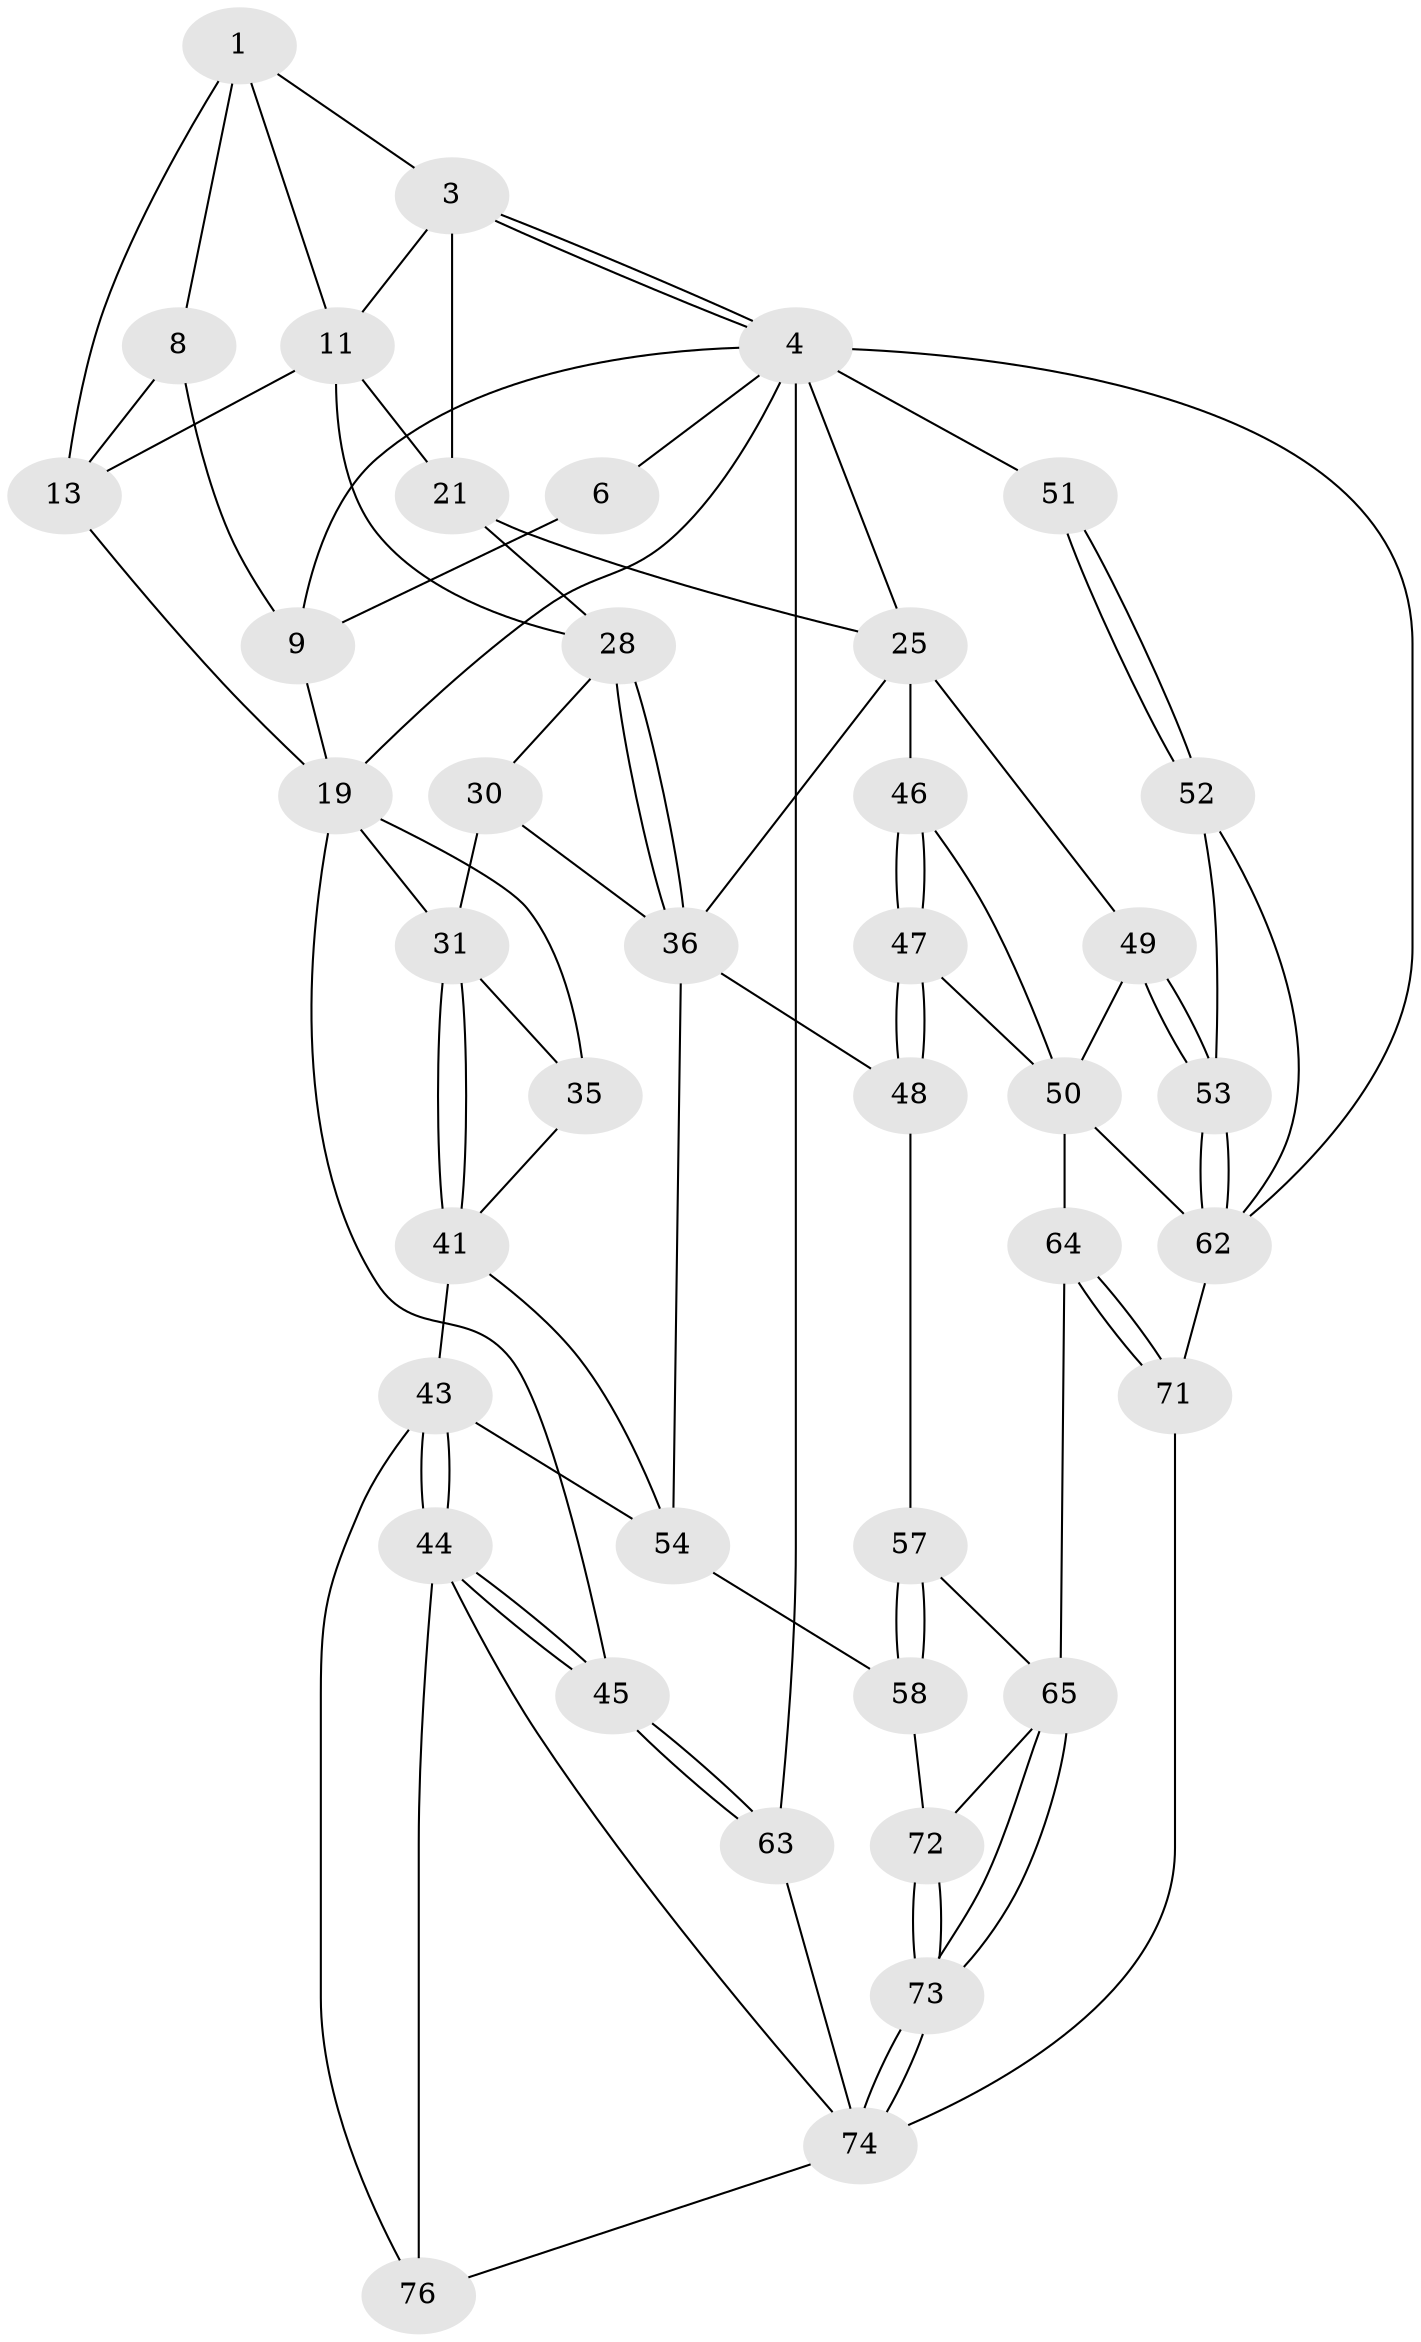 // original degree distribution, {3: 0.025, 4: 0.2375, 5: 0.525, 6: 0.2125}
// Generated by graph-tools (version 1.1) at 2025/21/03/04/25 18:21:07]
// undirected, 40 vertices, 91 edges
graph export_dot {
graph [start="1"]
  node [color=gray90,style=filled];
  1 [pos="+0.28736605956542277+0",super="+7+2"];
  3 [pos="+0.7410274780091267+0",super="+14"];
  4 [pos="+1+0",super="+56+24+5"];
  6 [pos="+0.09879753305779157+0"];
  8 [pos="+0.12226015269957134+0.10386149906902621"];
  9 [pos="+0.08914258266902186+0.09987761714384465",super="+18+10"];
  11 [pos="+0.437312850738451+0.1289635040776435",super="+12"];
  13 [pos="+0.3290866460899016+0.20631697875209962",super="+15"];
  19 [pos="+0.2866013291094407+0.2694790771683",super="+20"];
  21 [pos="+0.6042004046490486+0.11896091924042217",super="+26+22"];
  25 [pos="+0.9618500623693452+0.3213830556303906",super="+39"];
  28 [pos="+0.6293089184566841+0.3819983280297932",super="+29"];
  30 [pos="+0.4258844864677224+0.4806703069469847"];
  31 [pos="+0.3484176481683141+0.45994424328826056",super="+32"];
  35 [pos="+0.07405626169485116+0.4593244230475937"];
  36 [pos="+0.605111290955501+0.48660836058531753",super="+37"];
  41 [pos="+0.30178287301703866+0.5139705985719885",super="+42"];
  43 [pos="+0.1514268763492628+0.6347312678299497",super="+59"];
  44 [pos="+0+0.7854645406097698",super="+77"];
  45 [pos="+0+0.8050634880183059"];
  46 [pos="+0.7214739950549589+0.6050015007876235"];
  47 [pos="+0.6654705702977074+0.7114482655857837"];
  48 [pos="+0.5493338193131927+0.6626547583027551"];
  49 [pos="+0.8742999717093392+0.6031175988700883"];
  50 [pos="+0.8115047963955806+0.6103493625290606",super="+60"];
  51 [pos="+1+0.7480712189647861"];
  52 [pos="+0.9562836761672913+0.7195646443267371"];
  53 [pos="+0.891061397157448+0.703987868231438"];
  54 [pos="+0.34769928120584714+0.7513256752652206",super="+55"];
  57 [pos="+0.5056375792805534+0.699236351245737",super="+67"];
  58 [pos="+0.37750011464228894+0.7539489766627356",super="+69"];
  62 [pos="+0.8036581968635241+0.762996434600892",super="+68"];
  63 [pos="+0+1"];
  64 [pos="+0.713493762837825+0.8513712437240213"];
  65 [pos="+0.6173341443720488+0.8825556741408683",super="+66"];
  71 [pos="+0.9813235420871844+1"];
  72 [pos="+0.4530025047952416+0.8720235358008849"];
  73 [pos="+0.45540668671540346+1"];
  74 [pos="+0.429977694149634+1",super="+79+75"];
  76 [pos="+0.309388905845141+0.7712671312175763"];
  1 -- 8;
  1 -- 13;
  1 -- 3;
  1 -- 11;
  3 -- 4;
  3 -- 4;
  3 -- 11;
  3 -- 21;
  4 -- 51 [weight=2];
  4 -- 63 [weight=2];
  4 -- 25;
  4 -- 6;
  4 -- 9;
  4 -- 19;
  4 -- 62;
  6 -- 9;
  8 -- 9;
  8 -- 13;
  9 -- 19;
  11 -- 13;
  11 -- 21;
  11 -- 28;
  13 -- 19;
  19 -- 31;
  19 -- 35;
  19 -- 45;
  21 -- 25;
  21 -- 28;
  25 -- 36;
  25 -- 46;
  25 -- 49;
  28 -- 36;
  28 -- 36;
  28 -- 30;
  30 -- 31;
  30 -- 36;
  31 -- 41;
  31 -- 41;
  31 -- 35;
  35 -- 41;
  36 -- 48;
  36 -- 54;
  41 -- 54;
  41 -- 43;
  43 -- 44;
  43 -- 44;
  43 -- 76;
  43 -- 54;
  44 -- 45;
  44 -- 45;
  44 -- 74;
  44 -- 76;
  45 -- 63;
  45 -- 63;
  46 -- 47;
  46 -- 47;
  46 -- 50;
  47 -- 48;
  47 -- 48;
  47 -- 50;
  48 -- 57;
  49 -- 50;
  49 -- 53;
  49 -- 53;
  50 -- 64;
  50 -- 62;
  51 -- 52;
  51 -- 52;
  52 -- 53;
  52 -- 62;
  53 -- 62;
  53 -- 62;
  54 -- 58;
  57 -- 58 [weight=2];
  57 -- 58;
  57 -- 65;
  58 -- 72;
  62 -- 71;
  63 -- 74;
  64 -- 65;
  64 -- 71;
  64 -- 71;
  65 -- 73;
  65 -- 73;
  65 -- 72;
  71 -- 74;
  72 -- 73;
  72 -- 73;
  73 -- 74;
  73 -- 74;
  74 -- 76;
}
